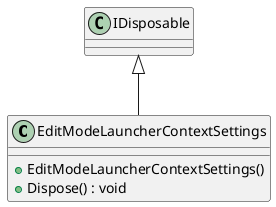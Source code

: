 @startuml
class EditModeLauncherContextSettings {
    + EditModeLauncherContextSettings()
    + Dispose() : void
}
IDisposable <|-- EditModeLauncherContextSettings
@enduml
